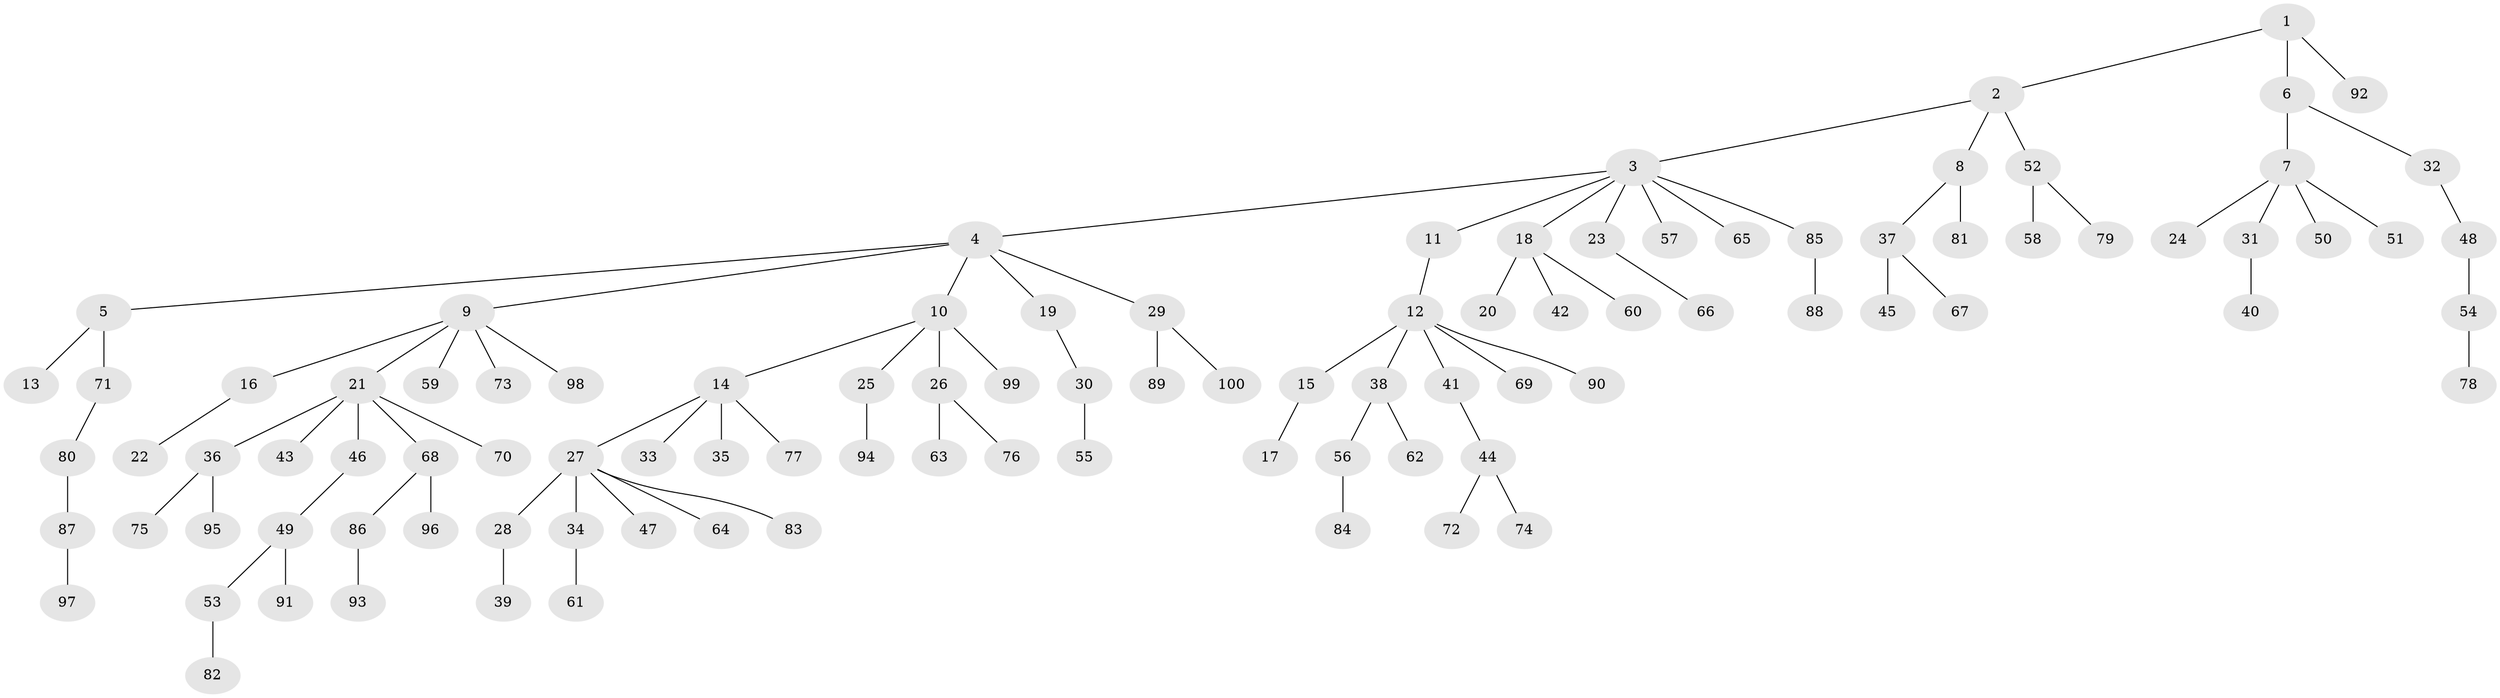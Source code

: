 // coarse degree distribution, {3: 0.08695652173913043, 10: 0.028985507246376812, 6: 0.028985507246376812, 5: 0.028985507246376812, 2: 0.18840579710144928, 4: 0.028985507246376812, 1: 0.6086956521739131}
// Generated by graph-tools (version 1.1) at 2025/24/03/03/25 07:24:05]
// undirected, 100 vertices, 99 edges
graph export_dot {
graph [start="1"]
  node [color=gray90,style=filled];
  1;
  2;
  3;
  4;
  5;
  6;
  7;
  8;
  9;
  10;
  11;
  12;
  13;
  14;
  15;
  16;
  17;
  18;
  19;
  20;
  21;
  22;
  23;
  24;
  25;
  26;
  27;
  28;
  29;
  30;
  31;
  32;
  33;
  34;
  35;
  36;
  37;
  38;
  39;
  40;
  41;
  42;
  43;
  44;
  45;
  46;
  47;
  48;
  49;
  50;
  51;
  52;
  53;
  54;
  55;
  56;
  57;
  58;
  59;
  60;
  61;
  62;
  63;
  64;
  65;
  66;
  67;
  68;
  69;
  70;
  71;
  72;
  73;
  74;
  75;
  76;
  77;
  78;
  79;
  80;
  81;
  82;
  83;
  84;
  85;
  86;
  87;
  88;
  89;
  90;
  91;
  92;
  93;
  94;
  95;
  96;
  97;
  98;
  99;
  100;
  1 -- 2;
  1 -- 6;
  1 -- 92;
  2 -- 3;
  2 -- 8;
  2 -- 52;
  3 -- 4;
  3 -- 11;
  3 -- 18;
  3 -- 23;
  3 -- 57;
  3 -- 65;
  3 -- 85;
  4 -- 5;
  4 -- 9;
  4 -- 10;
  4 -- 19;
  4 -- 29;
  5 -- 13;
  5 -- 71;
  6 -- 7;
  6 -- 32;
  7 -- 24;
  7 -- 31;
  7 -- 50;
  7 -- 51;
  8 -- 37;
  8 -- 81;
  9 -- 16;
  9 -- 21;
  9 -- 59;
  9 -- 73;
  9 -- 98;
  10 -- 14;
  10 -- 25;
  10 -- 26;
  10 -- 99;
  11 -- 12;
  12 -- 15;
  12 -- 38;
  12 -- 41;
  12 -- 69;
  12 -- 90;
  14 -- 27;
  14 -- 33;
  14 -- 35;
  14 -- 77;
  15 -- 17;
  16 -- 22;
  18 -- 20;
  18 -- 42;
  18 -- 60;
  19 -- 30;
  21 -- 36;
  21 -- 43;
  21 -- 46;
  21 -- 68;
  21 -- 70;
  23 -- 66;
  25 -- 94;
  26 -- 63;
  26 -- 76;
  27 -- 28;
  27 -- 34;
  27 -- 47;
  27 -- 64;
  27 -- 83;
  28 -- 39;
  29 -- 89;
  29 -- 100;
  30 -- 55;
  31 -- 40;
  32 -- 48;
  34 -- 61;
  36 -- 75;
  36 -- 95;
  37 -- 45;
  37 -- 67;
  38 -- 56;
  38 -- 62;
  41 -- 44;
  44 -- 72;
  44 -- 74;
  46 -- 49;
  48 -- 54;
  49 -- 53;
  49 -- 91;
  52 -- 58;
  52 -- 79;
  53 -- 82;
  54 -- 78;
  56 -- 84;
  68 -- 86;
  68 -- 96;
  71 -- 80;
  80 -- 87;
  85 -- 88;
  86 -- 93;
  87 -- 97;
}
